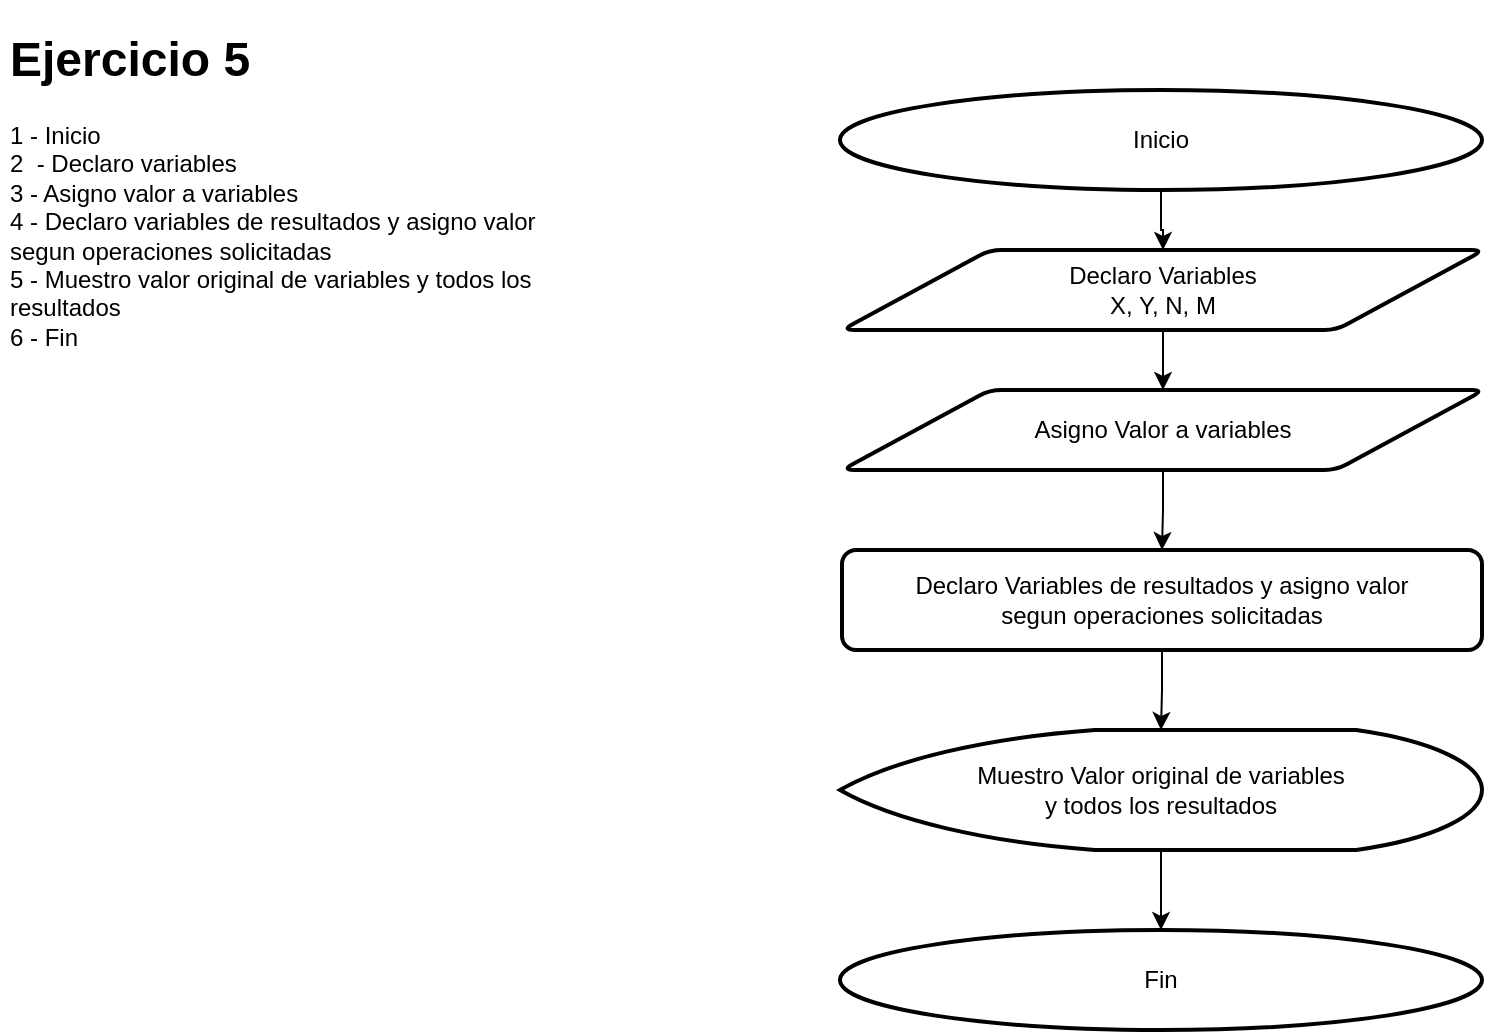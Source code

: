 <mxfile version="20.8.16" type="device"><diagram name="Página-1" id="qCiH8bDiuOAFuQd0EWFC"><mxGraphModel dx="1036" dy="654" grid="1" gridSize="10" guides="1" tooltips="1" connect="1" arrows="1" fold="1" page="1" pageScale="1" pageWidth="827" pageHeight="1169" math="0" shadow="0"><root><mxCell id="0"/><mxCell id="1" parent="0"/><mxCell id="BMrRXV_-ysJviAPIGutN-9" style="edgeStyle=orthogonalEdgeStyle;rounded=0;orthogonalLoop=1;jettySize=auto;html=1;entryX=0.5;entryY=0;entryDx=0;entryDy=0;" edge="1" parent="1" source="BMrRXV_-ysJviAPIGutN-1" target="BMrRXV_-ysJviAPIGutN-2"><mxGeometry relative="1" as="geometry"/></mxCell><mxCell id="BMrRXV_-ysJviAPIGutN-1" value="Declaro Variables&lt;br&gt;X, Y, N, M" style="shape=parallelogram;html=1;strokeWidth=2;perimeter=parallelogramPerimeter;whiteSpace=wrap;rounded=1;arcSize=12;size=0.23;" vertex="1" parent="1"><mxGeometry x="441" y="140" width="321" height="40" as="geometry"/></mxCell><mxCell id="BMrRXV_-ysJviAPIGutN-10" style="edgeStyle=orthogonalEdgeStyle;rounded=0;orthogonalLoop=1;jettySize=auto;html=1;entryX=0.5;entryY=0;entryDx=0;entryDy=0;" edge="1" parent="1" source="BMrRXV_-ysJviAPIGutN-2" target="BMrRXV_-ysJviAPIGutN-3"><mxGeometry relative="1" as="geometry"/></mxCell><mxCell id="BMrRXV_-ysJviAPIGutN-2" value="Asigno Valor a variables" style="shape=parallelogram;html=1;strokeWidth=2;perimeter=parallelogramPerimeter;whiteSpace=wrap;rounded=1;arcSize=12;size=0.23;" vertex="1" parent="1"><mxGeometry x="441" y="210" width="321" height="40" as="geometry"/></mxCell><mxCell id="BMrRXV_-ysJviAPIGutN-11" style="edgeStyle=orthogonalEdgeStyle;rounded=0;orthogonalLoop=1;jettySize=auto;html=1;entryX=0.5;entryY=0;entryDx=0;entryDy=0;entryPerimeter=0;" edge="1" parent="1" source="BMrRXV_-ysJviAPIGutN-3" target="BMrRXV_-ysJviAPIGutN-5"><mxGeometry relative="1" as="geometry"/></mxCell><mxCell id="BMrRXV_-ysJviAPIGutN-3" value="Declaro Variables de resultados y asigno valor&lt;br&gt;segun operaciones solicitadas" style="rounded=1;whiteSpace=wrap;html=1;absoluteArcSize=1;arcSize=14;strokeWidth=2;" vertex="1" parent="1"><mxGeometry x="441" y="290" width="320" height="50" as="geometry"/></mxCell><mxCell id="BMrRXV_-ysJviAPIGutN-12" style="edgeStyle=orthogonalEdgeStyle;rounded=0;orthogonalLoop=1;jettySize=auto;html=1;entryX=0.5;entryY=0;entryDx=0;entryDy=0;entryPerimeter=0;" edge="1" parent="1" source="BMrRXV_-ysJviAPIGutN-5" target="BMrRXV_-ysJviAPIGutN-7"><mxGeometry relative="1" as="geometry"/></mxCell><mxCell id="BMrRXV_-ysJviAPIGutN-5" value="Muestro Valor original de variables&lt;br&gt;y todos los resultados" style="strokeWidth=2;html=1;shape=mxgraph.flowchart.display;whiteSpace=wrap;" vertex="1" parent="1"><mxGeometry x="440" y="380" width="321" height="60" as="geometry"/></mxCell><mxCell id="BMrRXV_-ysJviAPIGutN-8" style="edgeStyle=orthogonalEdgeStyle;rounded=0;orthogonalLoop=1;jettySize=auto;html=1;entryX=0.5;entryY=0;entryDx=0;entryDy=0;" edge="1" parent="1" source="BMrRXV_-ysJviAPIGutN-6" target="BMrRXV_-ysJviAPIGutN-1"><mxGeometry relative="1" as="geometry"/></mxCell><mxCell id="BMrRXV_-ysJviAPIGutN-6" value="Inicio" style="strokeWidth=2;html=1;shape=mxgraph.flowchart.start_1;whiteSpace=wrap;" vertex="1" parent="1"><mxGeometry x="440" y="60" width="321" height="50" as="geometry"/></mxCell><mxCell id="BMrRXV_-ysJviAPIGutN-7" value="Fin" style="strokeWidth=2;html=1;shape=mxgraph.flowchart.start_1;whiteSpace=wrap;" vertex="1" parent="1"><mxGeometry x="440" y="480" width="321" height="50" as="geometry"/></mxCell><mxCell id="BMrRXV_-ysJviAPIGutN-13" value="&lt;h1&gt;Ejercicio 5&lt;/h1&gt;&lt;p&gt;1 - Inicio&lt;br&gt;2&amp;nbsp; - Declaro variables&lt;br&gt;3 - Asigno valor a variables&lt;br&gt;4 - Declaro variables de resultados y asigno valor&amp;nbsp;&lt;br&gt;segun operaciones solicitadas&lt;br&gt;5 - Muestro valor original de variables y todos los&lt;br&gt;resultados&lt;br&gt;6 - Fin&lt;/p&gt;" style="text;html=1;strokeColor=none;fillColor=none;spacing=5;spacingTop=-20;whiteSpace=wrap;overflow=hidden;rounded=0;" vertex="1" parent="1"><mxGeometry x="20" y="25" width="310" height="175" as="geometry"/></mxCell></root></mxGraphModel></diagram></mxfile>